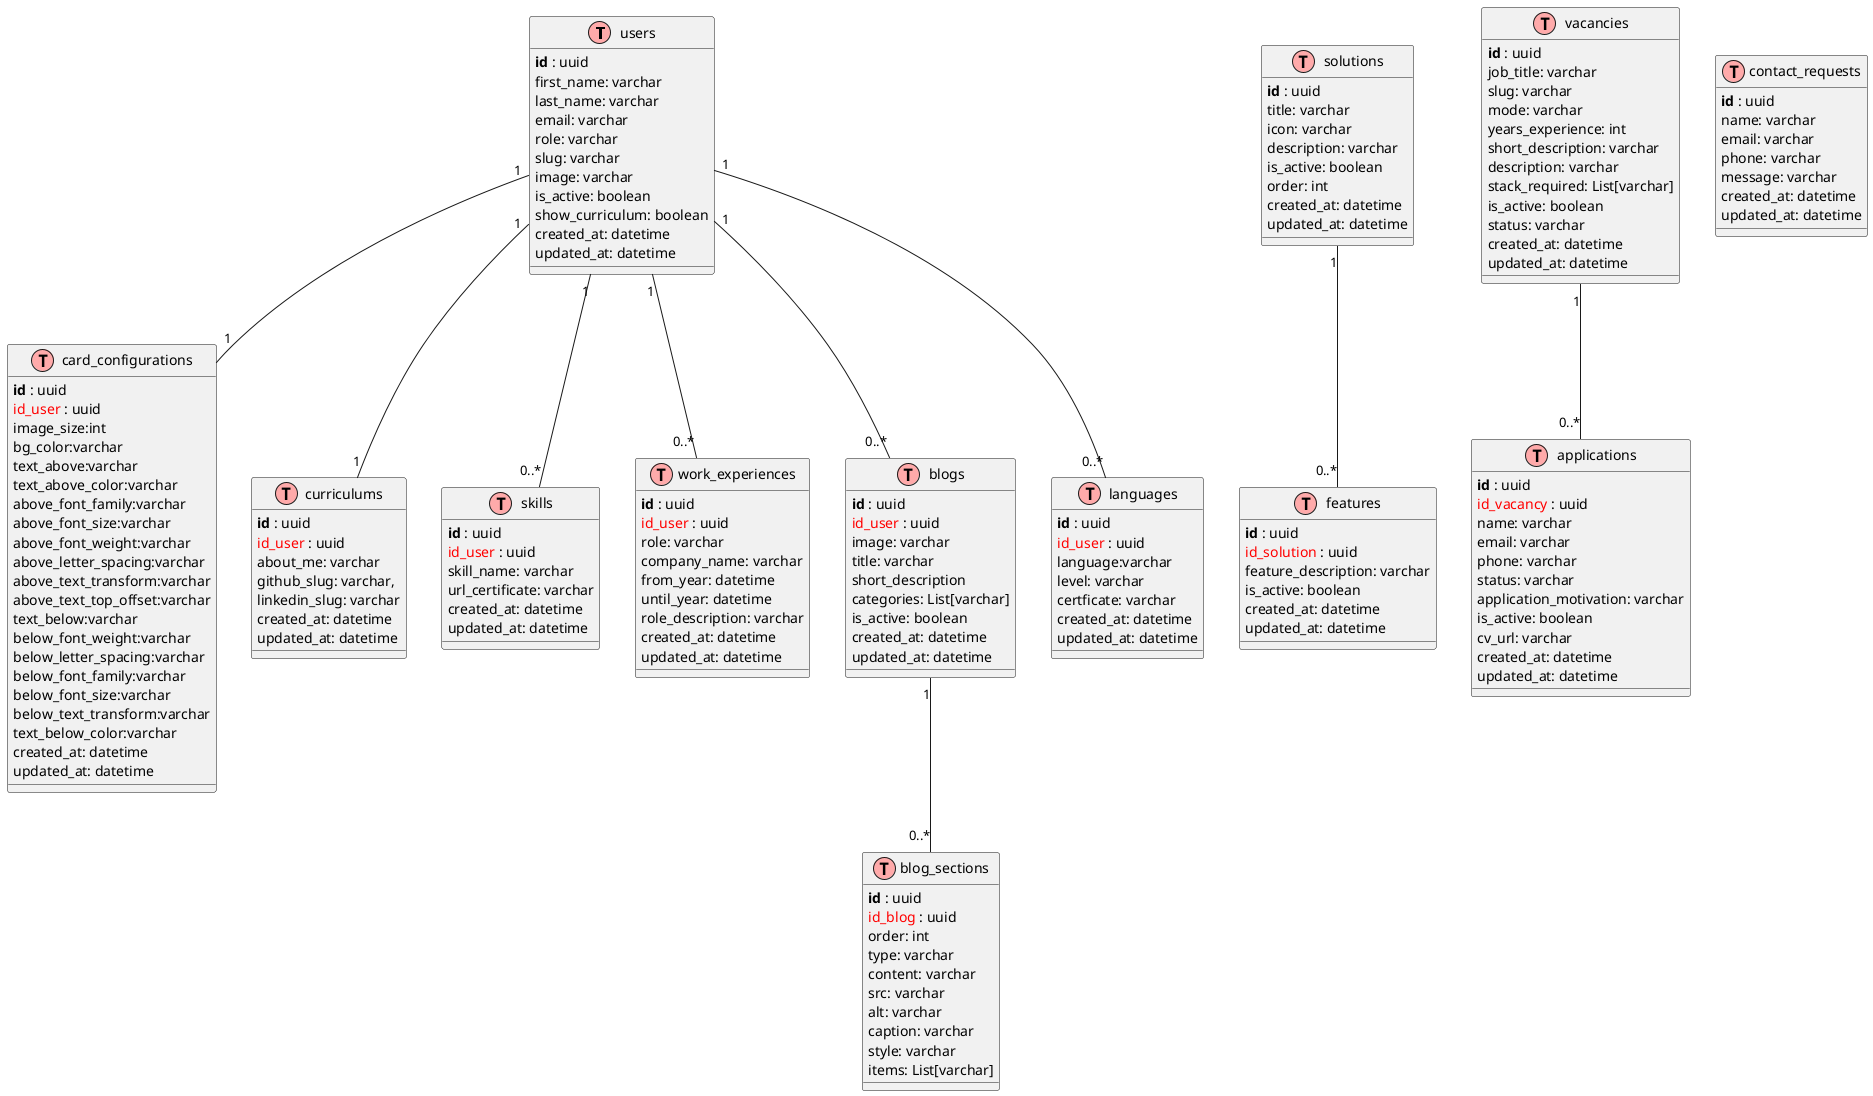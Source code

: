 @startuml kodeksa-db

!define Table(name,desc) class name as "desc" << (T,#FFAAAA) >>
!define primary_key(x) <b>x</b>
!define foreign_key(x) <color:red>x</color>

Table(users, "users") {
   primary_key(id) : uuid
   first_name: varchar
   last_name: varchar 
   email: varchar
   role: varchar
   slug: varchar
   image: varchar
   is_active: boolean
   show_curriculum: boolean
   created_at: datetime
   updated_at: datetime
}

Table(card_configurations, "card_configurations") {
    primary_key(id) : uuid
    foreign_key(id_user) : uuid
    image_size:int
    bg_color:varchar
    text_above:varchar
    text_above_color:varchar
    above_font_family:varchar
    above_font_size:varchar
    above_font_weight:varchar
    above_letter_spacing:varchar
    above_text_transform:varchar
    above_text_top_offset:varchar
    text_below:varchar
    below_font_weight:varchar
    below_letter_spacing:varchar
    below_font_family:varchar
    below_font_size:varchar
    below_text_transform:varchar
    text_below_color:varchar
    created_at: datetime
    updated_at: datetime
}

Table(curriculums, "curriculums") {
    primary_key(id) : uuid
    foreign_key(id_user) : uuid
    about_me: varchar
    github_slug: varchar,
    linkedin_slug: varchar
    created_at: datetime
    updated_at: datetime
}

Table(skills, "skills") {
    primary_key(id) : uuid
    foreign_key(id_user) : uuid
    skill_name: varchar
    url_certificate: varchar
    created_at: datetime
    updated_at: datetime
}

Table(work_experiences, "work_experiences") {
    primary_key(id) : uuid
    foreign_key(id_user) : uuid
    role: varchar
    company_name: varchar
    from_year: datetime
    until_year: datetime
    role_description: varchar
    created_at: datetime
    updated_at: datetime
}

Table(blogs, "blogs") {
    primary_key(id) : uuid
    foreign_key(id_user) : uuid
    image: varchar
    title: varchar
    short_description
    categories: List[varchar]
    is_active: boolean
    created_at: datetime
    updated_at: datetime
}

Table(blog_sections, "blog_sections") {
    primary_key(id) : uuid
    foreign_key(id_blog) : uuid
    order: int
    type: varchar
    content: varchar
    src: varchar
    alt: varchar
    caption: varchar
    style: varchar
    items: List[varchar]
}

Table(languages, "languages"){
    primary_key(id) : uuid
    foreign_key(id_user) : uuid
    language:varchar
    level: varchar
    certficate: varchar
    created_at: datetime
    updated_at: datetime
}

Table(solutions, "solutions") {
    primary_key(id) : uuid
    title: varchar
    icon: varchar
    description: varchar
    is_active: boolean
    order: int
    created_at: datetime
    updated_at: datetime
}

Table(features, "features") {
    primary_key(id) : uuid
    foreign_key(id_solution) : uuid
    feature_description: varchar
    is_active: boolean
    created_at: datetime
    updated_at: datetime
}

Table(vacancies,"vacancies") {
    primary_key(id) : uuid
    job_title: varchar
    slug: varchar
    mode: varchar
    years_experience: int
    short_description: varchar
    description: varchar
    stack_required: List[varchar]
    is_active: boolean
    status: varchar
    created_at: datetime
    updated_at: datetime
}

Table(applications, "applications"){
    primary_key(id) : uuid
    foreign_key(id_vacancy) : uuid
    name: varchar
    email: varchar
    phone: varchar
    status: varchar
    application_motivation: varchar
    is_active: boolean
    cv_url: varchar
    created_at: datetime
    updated_at: datetime
}


Table(contact_requests, "contact_requests") {
    primary_key(id) : uuid
    name: varchar
    email: varchar
    phone: varchar
    message: varchar
    created_at: datetime
    updated_at: datetime
}


users "1" -- "1" card_configurations
users "1" -- "1" curriculums
users "1" -- "0..*" skills
users "1" -- "0..*" work_experiences
users "1" -- "0..*" languages
users "1" -- "0..*" blogs
blogs "1" -- "0..*" blog_sections
solutions "1" -- "0..*" features
vacancies "1" -- "0..*" applications
